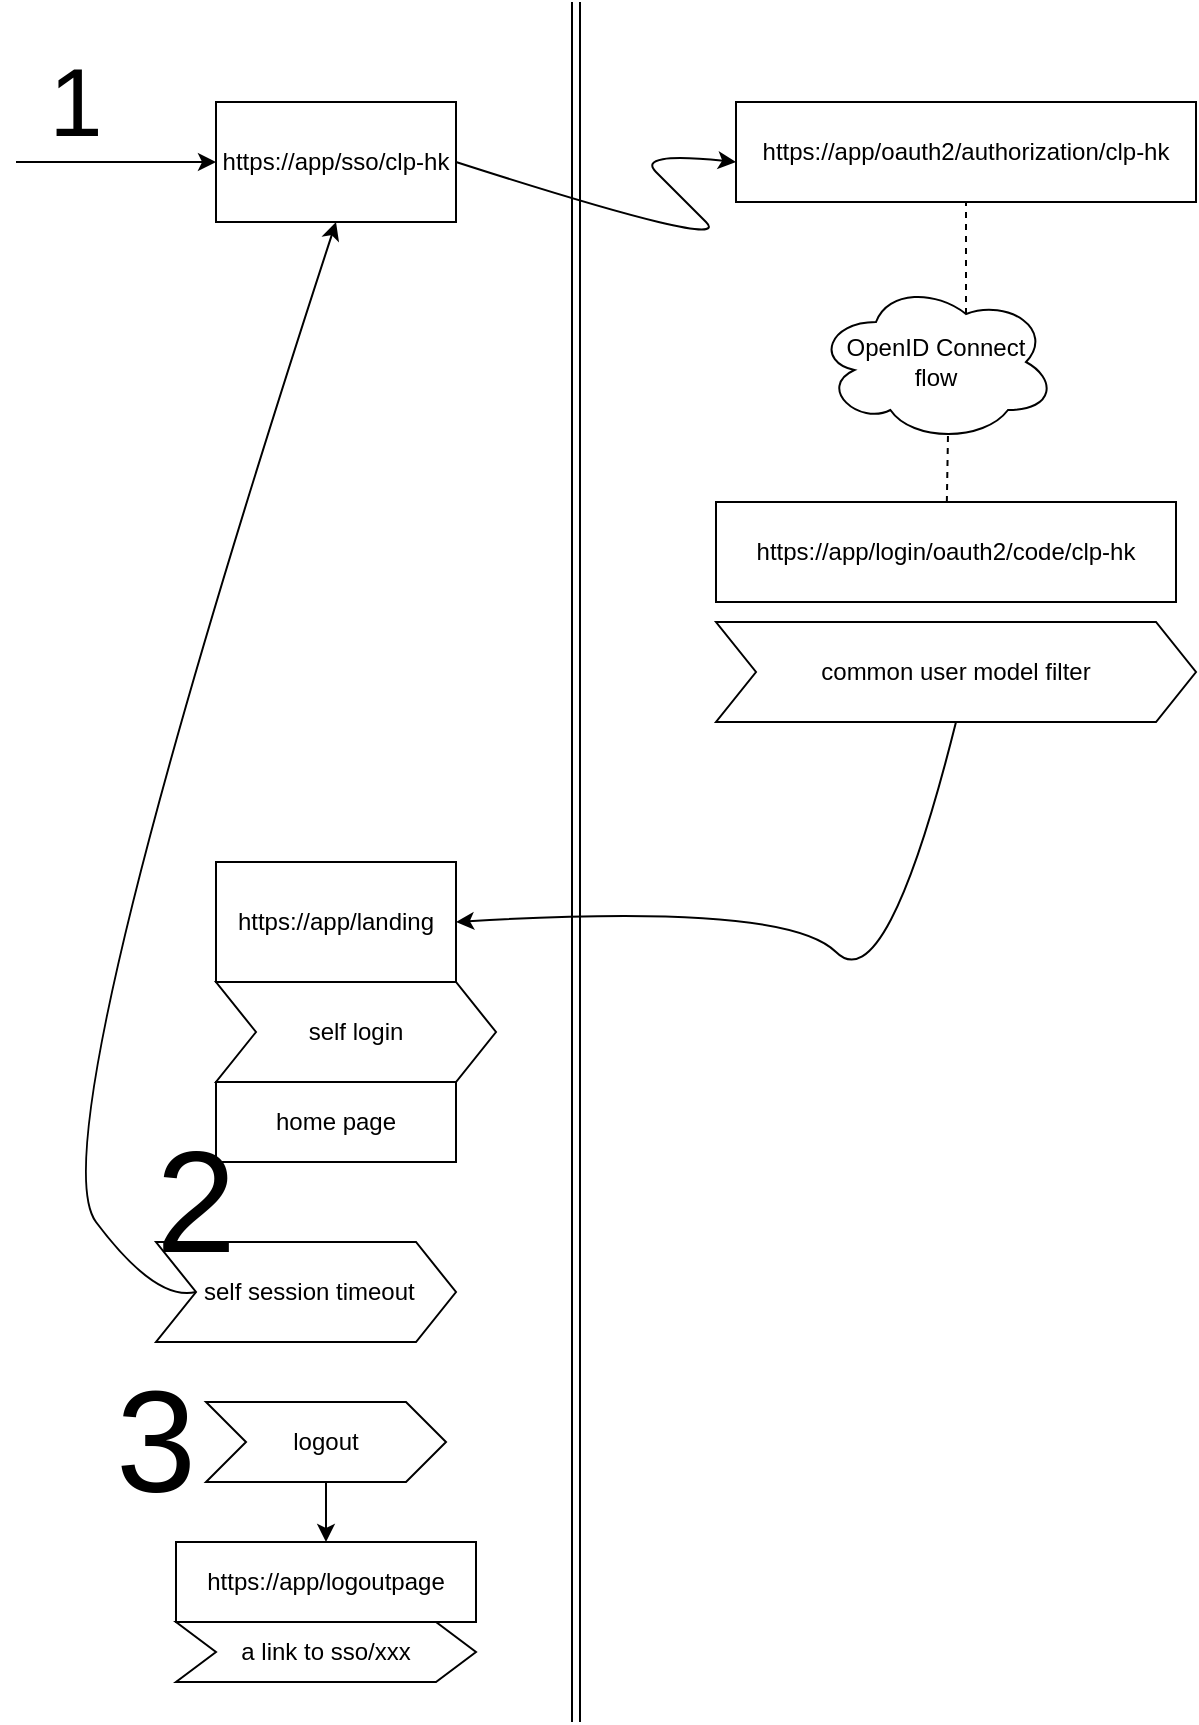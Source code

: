 <mxfile version="12.1.0" type="github" pages="1"><diagram id="wYhdlNpYqFogBgkSFk1q" name="Page-1"><mxGraphModel dx="1408" dy="787" grid="1" gridSize="10" guides="1" tooltips="1" connect="1" arrows="1" fold="1" page="1" pageScale="1" pageWidth="850" pageHeight="1100" math="0" shadow="0"><root><mxCell id="0"/><mxCell id="1" parent="0"/><mxCell id="sIZO4vBFFGMybgG423bq-1" value="https://app/sso/clp-hk" style="rounded=0;whiteSpace=wrap;html=1;" vertex="1" parent="1"><mxGeometry x="140" y="60" width="120" height="60" as="geometry"/></mxCell><mxCell id="sIZO4vBFFGMybgG423bq-2" value="" style="endArrow=classic;html=1;entryX=0;entryY=0.5;entryDx=0;entryDy=0;" edge="1" parent="1" target="sIZO4vBFFGMybgG423bq-1"><mxGeometry width="50" height="50" relative="1" as="geometry"><mxPoint x="40" y="90" as="sourcePoint"/><mxPoint x="90" y="90" as="targetPoint"/></mxGeometry></mxCell><mxCell id="sIZO4vBFFGMybgG423bq-4" value="https://app/oauth2/authorization/clp-hk" style="rounded=0;whiteSpace=wrap;html=1;" vertex="1" parent="1"><mxGeometry x="400" y="60" width="230" height="50" as="geometry"/></mxCell><mxCell id="sIZO4vBFFGMybgG423bq-5" value="" style="curved=1;endArrow=classic;html=1;exitX=1;exitY=0.5;exitDx=0;exitDy=0;" edge="1" parent="1" source="sIZO4vBFFGMybgG423bq-1"><mxGeometry width="50" height="50" relative="1" as="geometry"><mxPoint x="350" y="135" as="sourcePoint"/><mxPoint x="400" y="90" as="targetPoint"/><Array as="points"><mxPoint x="400" y="135"/><mxPoint x="370" y="105"/><mxPoint x="350" y="85"/></Array></mxGeometry></mxCell><mxCell id="sIZO4vBFFGMybgG423bq-6" value="OpenID Connect&lt;br&gt;flow" style="ellipse;shape=cloud;whiteSpace=wrap;html=1;" vertex="1" parent="1"><mxGeometry x="440" y="150" width="120" height="80" as="geometry"/></mxCell><mxCell id="sIZO4vBFFGMybgG423bq-7" value="https://app/login/oauth2/code/clp-hk" style="rounded=0;whiteSpace=wrap;html=1;" vertex="1" parent="1"><mxGeometry x="390" y="260" width="230" height="50" as="geometry"/></mxCell><mxCell id="sIZO4vBFFGMybgG423bq-9" value="" style="endArrow=none;dashed=1;html=1;exitX=0.625;exitY=0.2;exitDx=0;exitDy=0;exitPerimeter=0;entryX=0.5;entryY=1;entryDx=0;entryDy=0;" edge="1" parent="1" source="sIZO4vBFFGMybgG423bq-6" target="sIZO4vBFFGMybgG423bq-4"><mxGeometry width="50" height="50" relative="1" as="geometry"><mxPoint x="480" y="145" as="sourcePoint"/><mxPoint x="530" y="95" as="targetPoint"/></mxGeometry></mxCell><mxCell id="sIZO4vBFFGMybgG423bq-10" value="" style="endArrow=none;dashed=1;html=1;entryX=0.55;entryY=0.95;entryDx=0;entryDy=0;entryPerimeter=0;" edge="1" parent="1" source="sIZO4vBFFGMybgG423bq-7" target="sIZO4vBFFGMybgG423bq-6"><mxGeometry width="50" height="50" relative="1" as="geometry"><mxPoint x="465" y="270" as="sourcePoint"/><mxPoint x="515" y="220" as="targetPoint"/></mxGeometry></mxCell><mxCell id="sIZO4vBFFGMybgG423bq-12" value="common user model filter" style="shape=step;perimeter=stepPerimeter;whiteSpace=wrap;html=1;fixedSize=1;" vertex="1" parent="1"><mxGeometry x="390" y="320" width="240" height="50" as="geometry"/></mxCell><mxCell id="sIZO4vBFFGMybgG423bq-13" value="https://app/landing" style="rounded=0;whiteSpace=wrap;html=1;" vertex="1" parent="1"><mxGeometry x="140" y="440" width="120" height="60" as="geometry"/></mxCell><mxCell id="sIZO4vBFFGMybgG423bq-14" value="" style="curved=1;endArrow=classic;html=1;entryX=1;entryY=0.5;entryDx=0;entryDy=0;exitX=0.5;exitY=1;exitDx=0;exitDy=0;" edge="1" parent="1" source="sIZO4vBFFGMybgG423bq-12" target="sIZO4vBFFGMybgG423bq-13"><mxGeometry width="50" height="50" relative="1" as="geometry"><mxPoint x="425" y="510" as="sourcePoint"/><mxPoint x="475" y="460" as="targetPoint"/><Array as="points"><mxPoint x="475" y="510"/><mxPoint x="425" y="460"/></Array></mxGeometry></mxCell><mxCell id="sIZO4vBFFGMybgG423bq-15" value="" style="shape=link;html=1;" edge="1" parent="1"><mxGeometry width="50" height="50" relative="1" as="geometry"><mxPoint x="320" y="870" as="sourcePoint"/><mxPoint x="320" y="10" as="targetPoint"/></mxGeometry></mxCell><mxCell id="sIZO4vBFFGMybgG423bq-16" value="self login" style="shape=step;perimeter=stepPerimeter;whiteSpace=wrap;html=1;fixedSize=1;size=20;rotation=0;" vertex="1" parent="1"><mxGeometry x="140" y="500" width="140" height="50" as="geometry"/></mxCell><mxCell id="sIZO4vBFFGMybgG423bq-17" value="home page" style="rounded=0;whiteSpace=wrap;html=1;" vertex="1" parent="1"><mxGeometry x="140" y="550" width="120" height="40" as="geometry"/></mxCell><mxCell id="sIZO4vBFFGMybgG423bq-18" value="&amp;nbsp;self session timeout" style="shape=step;perimeter=stepPerimeter;whiteSpace=wrap;html=1;fixedSize=1;" vertex="1" parent="1"><mxGeometry x="110" y="630" width="150" height="50" as="geometry"/></mxCell><mxCell id="sIZO4vBFFGMybgG423bq-19" value="" style="curved=1;endArrow=classic;html=1;exitX=0;exitY=0.5;exitDx=0;exitDy=0;entryX=0.5;entryY=1;entryDx=0;entryDy=0;" edge="1" parent="1" source="sIZO4vBFFGMybgG423bq-18" target="sIZO4vBFFGMybgG423bq-1"><mxGeometry width="50" height="50" relative="1" as="geometry"><mxPoint x="30" y="850" as="sourcePoint"/><mxPoint x="80" y="800" as="targetPoint"/><Array as="points"><mxPoint x="110" y="660"/><mxPoint x="50" y="580"/></Array></mxGeometry></mxCell><mxCell id="sIZO4vBFFGMybgG423bq-20" value="logout" style="shape=step;perimeter=stepPerimeter;whiteSpace=wrap;html=1;fixedSize=1;" vertex="1" parent="1"><mxGeometry x="135" y="710" width="120" height="40" as="geometry"/></mxCell><mxCell id="sIZO4vBFFGMybgG423bq-21" value="https://app/logoutpage" style="rounded=0;whiteSpace=wrap;html=1;" vertex="1" parent="1"><mxGeometry x="120" y="780" width="150" height="40" as="geometry"/></mxCell><mxCell id="sIZO4vBFFGMybgG423bq-22" value="" style="endArrow=classic;html=1;entryX=0.5;entryY=0;entryDx=0;entryDy=0;" edge="1" parent="1" source="sIZO4vBFFGMybgG423bq-20" target="sIZO4vBFFGMybgG423bq-21"><mxGeometry width="50" height="50" relative="1" as="geometry"><mxPoint x="30" y="890" as="sourcePoint"/><mxPoint x="80" y="840" as="targetPoint"/></mxGeometry></mxCell><mxCell id="sIZO4vBFFGMybgG423bq-23" value="a link to sso/xxx" style="shape=step;perimeter=stepPerimeter;whiteSpace=wrap;html=1;fixedSize=1;" vertex="1" parent="1"><mxGeometry x="120" y="820" width="150" height="30" as="geometry"/></mxCell><mxCell id="sIZO4vBFFGMybgG423bq-24" value="&lt;font style=&quot;font-size: 48px&quot;&gt;1&lt;/font&gt;" style="text;html=1;strokeColor=none;fillColor=none;align=center;verticalAlign=middle;whiteSpace=wrap;rounded=0;" vertex="1" parent="1"><mxGeometry x="50" y="50" width="40" height="20" as="geometry"/></mxCell><mxCell id="sIZO4vBFFGMybgG423bq-25" value="&lt;font style=&quot;font-size: 72px&quot;&gt;2&lt;/font&gt;" style="text;html=1;strokeColor=none;fillColor=none;align=center;verticalAlign=middle;whiteSpace=wrap;rounded=0;" vertex="1" parent="1"><mxGeometry x="110" y="600" width="40" height="20" as="geometry"/></mxCell><mxCell id="sIZO4vBFFGMybgG423bq-26" value="&lt;font style=&quot;font-size: 72px&quot;&gt;3&lt;/font&gt;" style="text;html=1;strokeColor=none;fillColor=none;align=center;verticalAlign=middle;whiteSpace=wrap;rounded=0;" vertex="1" parent="1"><mxGeometry x="90" y="720" width="40" height="20" as="geometry"/></mxCell></root></mxGraphModel></diagram></mxfile>